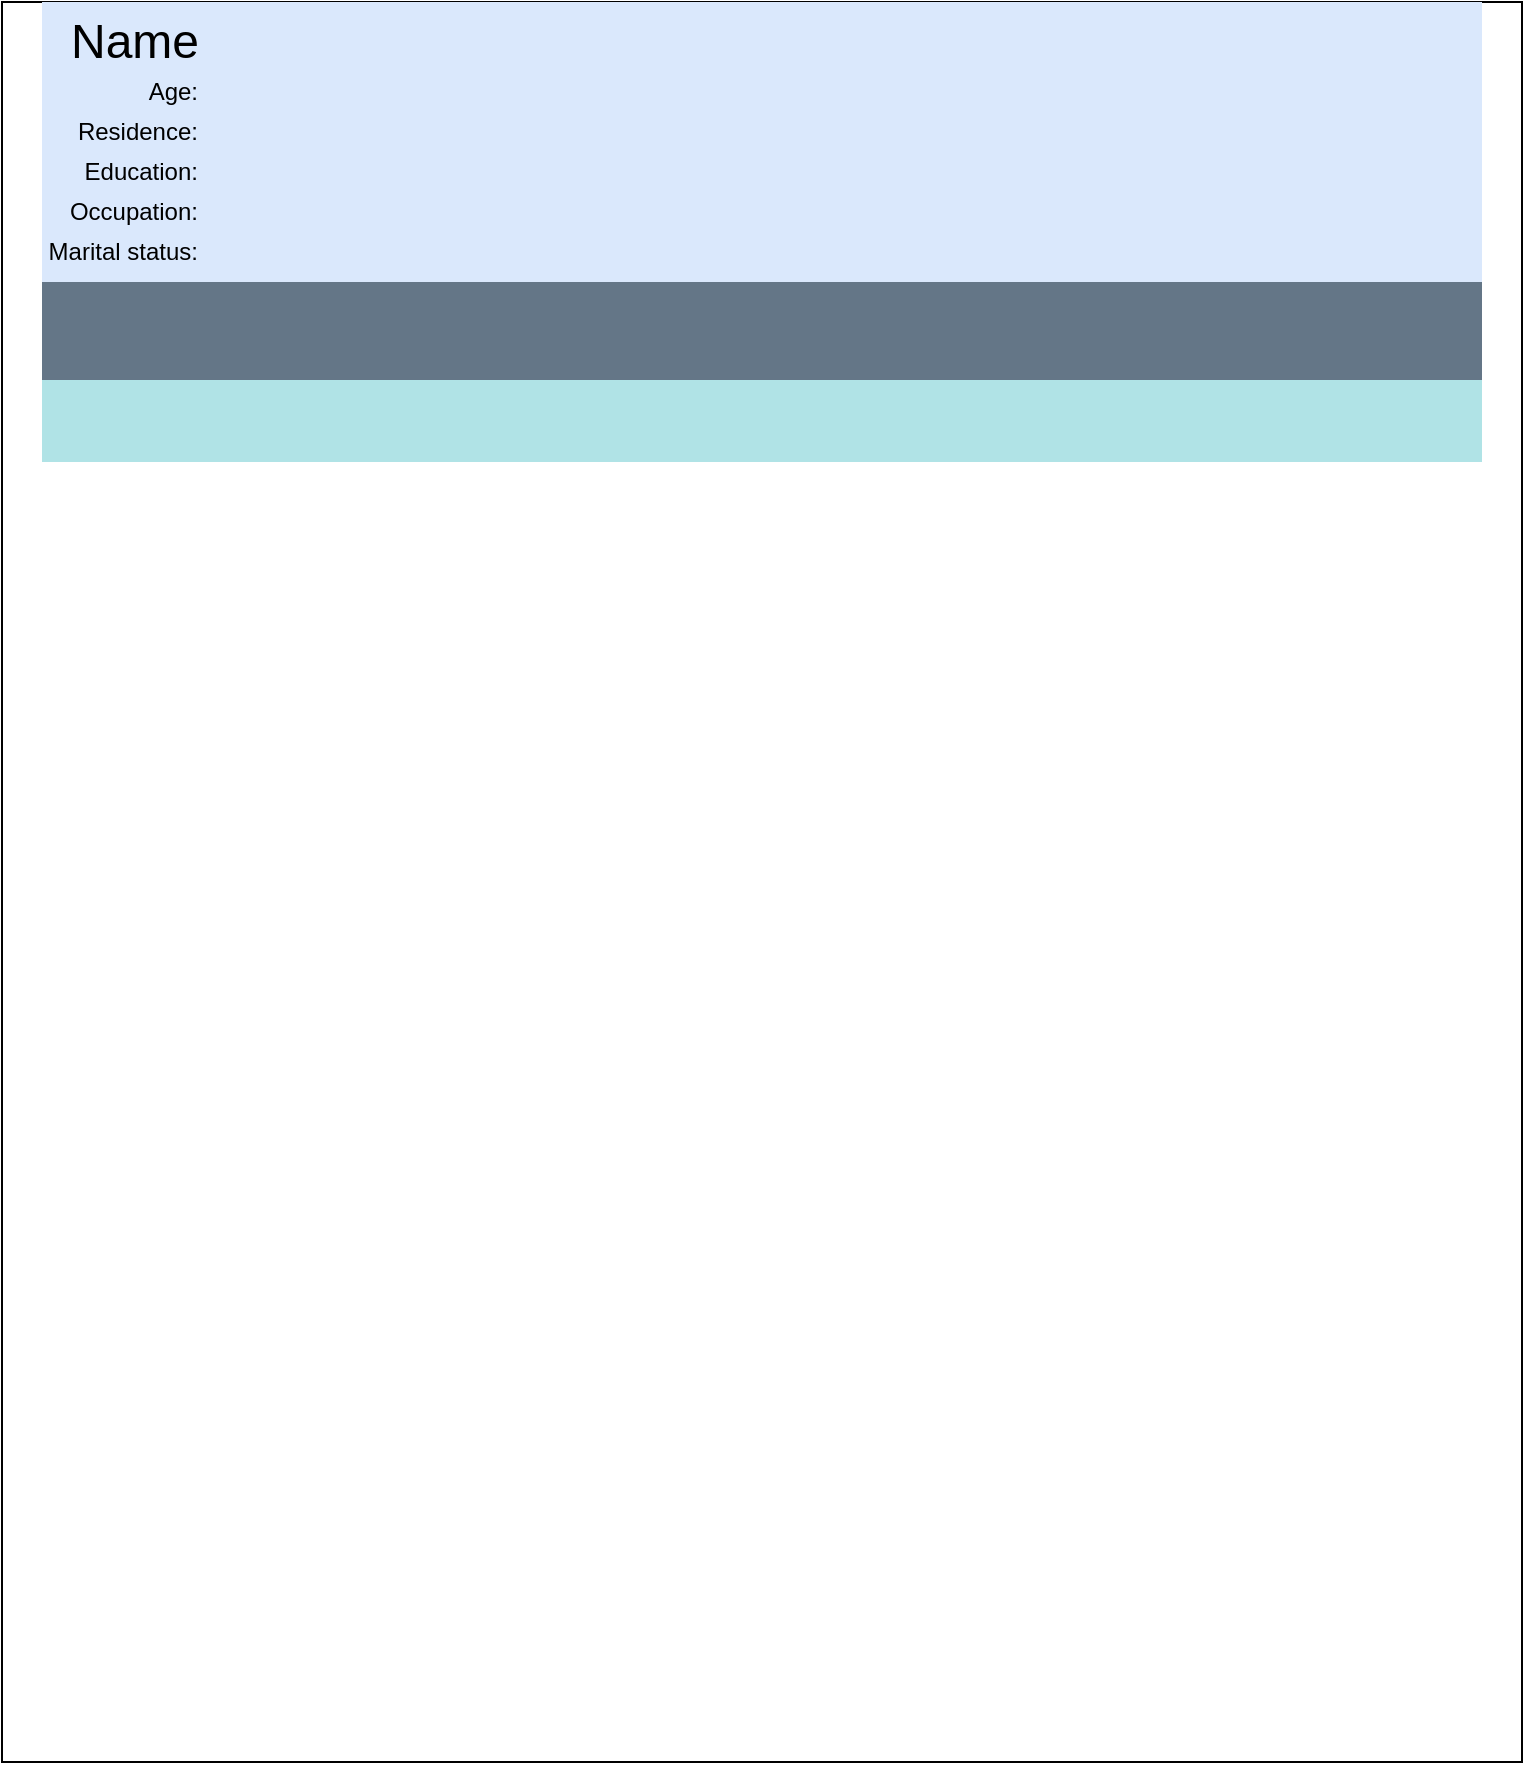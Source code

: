 <mxfile version="21.2.1" type="github">
  <diagram name="Pagina-1" id="pmZUNeCn2QfLpuEW-w0X">
    <mxGraphModel dx="339" dy="211" grid="1" gridSize="10" guides="1" tooltips="1" connect="1" arrows="1" fold="1" page="1" pageScale="1" pageWidth="827" pageHeight="1169" math="0" shadow="0">
      <root>
        <mxCell id="0" />
        <mxCell id="1" parent="0" />
        <mxCell id="BdhePRhXEv9RCVUlLokD-1" value="" style="rounded=0;whiteSpace=wrap;html=1;" parent="1" vertex="1">
          <mxGeometry x="200" y="80" width="760" height="880" as="geometry" />
        </mxCell>
        <mxCell id="BdhePRhXEv9RCVUlLokD-2" value="" style="rounded=0;whiteSpace=wrap;html=1;fillColor=#dae8fc;strokeColor=none;" parent="1" vertex="1">
          <mxGeometry x="220" y="80" width="720" height="140" as="geometry" />
        </mxCell>
        <mxCell id="BdhePRhXEv9RCVUlLokD-3" value="&lt;font style=&quot;font-size: 24px;&quot;&gt;Name&lt;/font&gt;" style="text;html=1;align=center;verticalAlign=middle;resizable=0;points=[];autosize=1;strokeColor=none;fillColor=none;" parent="1" vertex="1">
          <mxGeometry x="221" y="80" width="90" height="40" as="geometry" />
        </mxCell>
        <mxCell id="ar-AbY8KUBSnzsoTHz6L-1" value="" style="rounded=0;whiteSpace=wrap;html=1;fillColor=#647687;strokeColor=none;fontColor=#ffffff;" vertex="1" parent="1">
          <mxGeometry x="220" y="220" width="720" height="49" as="geometry" />
        </mxCell>
        <mxCell id="ar-AbY8KUBSnzsoTHz6L-2" value="" style="rounded=0;whiteSpace=wrap;html=1;fillColor=#b0e3e6;strokeColor=none;" vertex="1" parent="1">
          <mxGeometry x="220" y="269" width="720" height="41" as="geometry" />
        </mxCell>
        <mxCell id="ar-AbY8KUBSnzsoTHz6L-3" value="Age:" style="text;html=1;strokeColor=none;fillColor=none;align=right;verticalAlign=middle;whiteSpace=wrap;rounded=0;" vertex="1" parent="1">
          <mxGeometry x="220" y="110" width="80" height="30" as="geometry" />
        </mxCell>
        <mxCell id="ar-AbY8KUBSnzsoTHz6L-4" value="Residence:" style="text;html=1;strokeColor=none;fillColor=none;align=right;verticalAlign=middle;whiteSpace=wrap;rounded=0;" vertex="1" parent="1">
          <mxGeometry x="221" y="130" width="79" height="30" as="geometry" />
        </mxCell>
        <mxCell id="ar-AbY8KUBSnzsoTHz6L-5" value="Education:" style="text;html=1;strokeColor=none;fillColor=none;align=right;verticalAlign=middle;whiteSpace=wrap;rounded=0;" vertex="1" parent="1">
          <mxGeometry x="221" y="150" width="79" height="30" as="geometry" />
        </mxCell>
        <mxCell id="ar-AbY8KUBSnzsoTHz6L-6" value="Occupation:" style="text;html=1;strokeColor=none;fillColor=none;align=right;verticalAlign=middle;whiteSpace=wrap;rounded=0;" vertex="1" parent="1">
          <mxGeometry x="221" y="170" width="79" height="30" as="geometry" />
        </mxCell>
        <mxCell id="ar-AbY8KUBSnzsoTHz6L-7" value="Marital status:" style="text;html=1;strokeColor=none;fillColor=none;align=right;verticalAlign=middle;whiteSpace=wrap;rounded=0;" vertex="1" parent="1">
          <mxGeometry x="221" y="190" width="79" height="30" as="geometry" />
        </mxCell>
      </root>
    </mxGraphModel>
  </diagram>
</mxfile>
